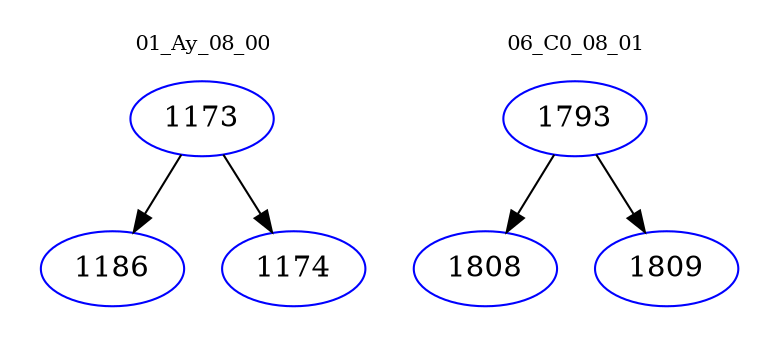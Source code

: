 digraph{
subgraph cluster_0 {
color = white
label = "01_Ay_08_00";
fontsize=10;
T0_1173 [label="1173", color="blue"]
T0_1173 -> T0_1186 [color="black"]
T0_1186 [label="1186", color="blue"]
T0_1173 -> T0_1174 [color="black"]
T0_1174 [label="1174", color="blue"]
}
subgraph cluster_1 {
color = white
label = "06_C0_08_01";
fontsize=10;
T1_1793 [label="1793", color="blue"]
T1_1793 -> T1_1808 [color="black"]
T1_1808 [label="1808", color="blue"]
T1_1793 -> T1_1809 [color="black"]
T1_1809 [label="1809", color="blue"]
}
}
